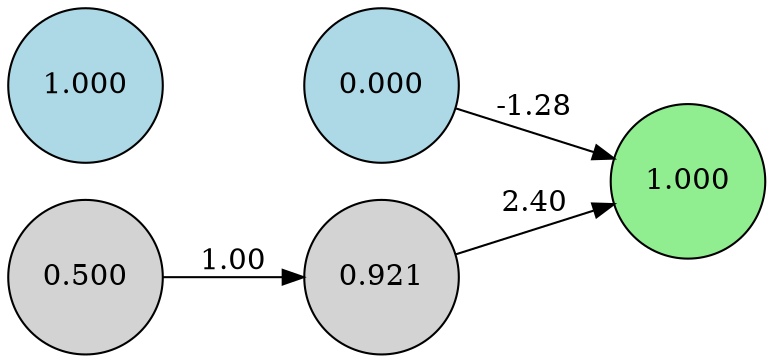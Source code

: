 digraph neat {
  rankdir=LR;
  node [shape=circle];
  node0 [label="0.000", style=filled, fillcolor=lightblue];
  node1 [label="1.000", style=filled, fillcolor=lightblue];
  node105 [label="1.000", style=filled, fillcolor=lightgreen];
  node178 [label="0.500", style=filled, fillcolor=lightgray];
  node227 [label="0.921", style=filled, fillcolor=lightgray];
  node0 -> node105 [label="-1.28"];
  node178 -> node227 [label="1.00"];
  node227 -> node105 [label="2.40"];
}
